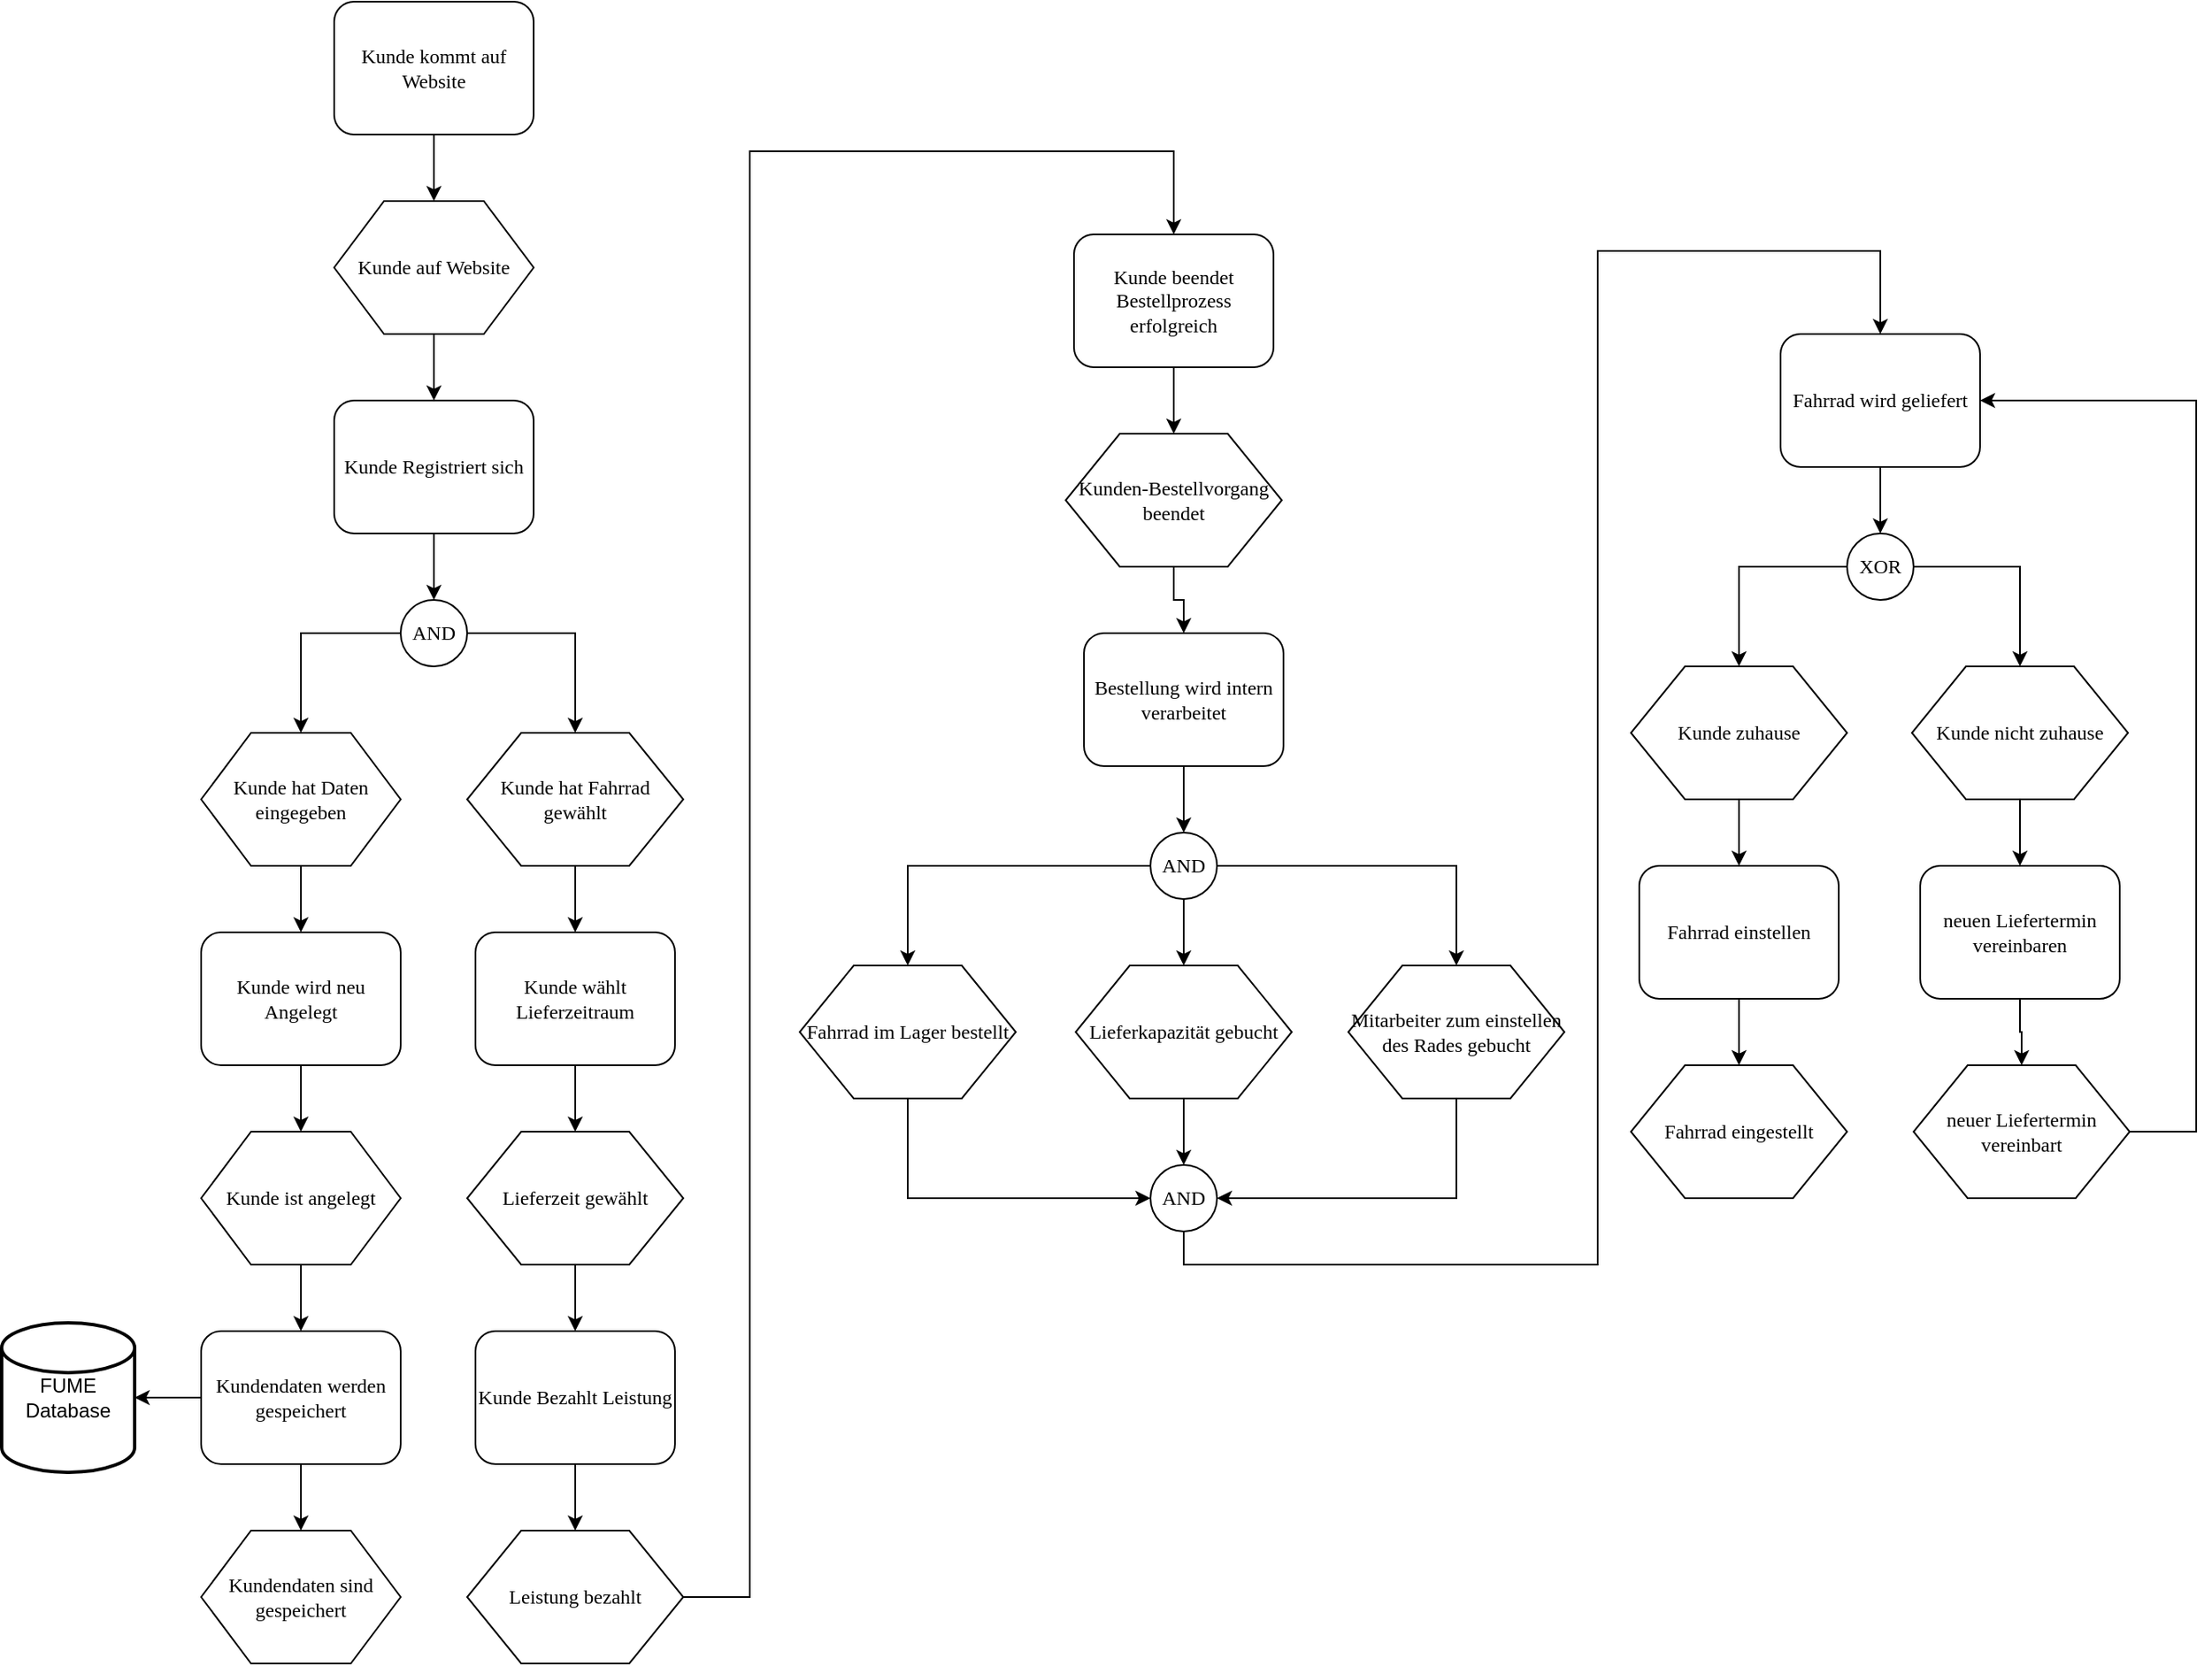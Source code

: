 <mxfile version="14.7.7" type="device"><diagram name="Page-1" id="8ce9d11a-91a2-4d17-14d8-a56ed91bf033"><mxGraphModel dx="2850" dy="1638" grid="1" gridSize="10" guides="1" tooltips="1" connect="1" arrows="1" fold="1" page="1" pageScale="1" pageWidth="1100" pageHeight="850" background="none" math="0" shadow="0"><root><mxCell id="0"/><mxCell id="1" parent="0"/><mxCell id="MAVKHZZSUv2UPUgu8lgN-68" style="edgeStyle=orthogonalEdgeStyle;rounded=0;orthogonalLoop=1;jettySize=auto;html=1;exitX=0;exitY=0.5;exitDx=0;exitDy=0;" edge="1" parent="1" source="17ea667e15c223fc-3" target="MAVKHZZSUv2UPUgu8lgN-9"><mxGeometry relative="1" as="geometry"/></mxCell><mxCell id="MAVKHZZSUv2UPUgu8lgN-69" style="edgeStyle=orthogonalEdgeStyle;rounded=0;orthogonalLoop=1;jettySize=auto;html=1;exitX=1;exitY=0.5;exitDx=0;exitDy=0;" edge="1" parent="1" source="17ea667e15c223fc-3" target="MAVKHZZSUv2UPUgu8lgN-10"><mxGeometry relative="1" as="geometry"/></mxCell><mxCell id="17ea667e15c223fc-3" value="AND" style="ellipse;whiteSpace=wrap;html=1;rounded=1;shadow=0;labelBackgroundColor=none;strokeWidth=1;fontFamily=Verdana;fontSize=12;align=center;" parent="1" vertex="1"><mxGeometry x="260" y="360" width="40" height="40" as="geometry"/></mxCell><mxCell id="MAVKHZZSUv2UPUgu8lgN-4" style="edgeStyle=orthogonalEdgeStyle;rounded=0;orthogonalLoop=1;jettySize=auto;html=1;" edge="1" parent="1" source="MAVKHZZSUv2UPUgu8lgN-1" target="MAVKHZZSUv2UPUgu8lgN-3"><mxGeometry relative="1" as="geometry"/></mxCell><mxCell id="MAVKHZZSUv2UPUgu8lgN-1" value="Kunde kommt auf Website" style="rounded=1;whiteSpace=wrap;html=1;shadow=0;labelBackgroundColor=none;strokeWidth=1;fontFamily=Verdana;fontSize=12;align=center;" vertex="1" parent="1"><mxGeometry x="220" width="120" height="80" as="geometry"/></mxCell><mxCell id="MAVKHZZSUv2UPUgu8lgN-6" style="edgeStyle=orthogonalEdgeStyle;rounded=0;orthogonalLoop=1;jettySize=auto;html=1;" edge="1" parent="1" source="MAVKHZZSUv2UPUgu8lgN-3" target="MAVKHZZSUv2UPUgu8lgN-5"><mxGeometry relative="1" as="geometry"/></mxCell><mxCell id="MAVKHZZSUv2UPUgu8lgN-3" value="Kunde auf Website" style="shape=hexagon;perimeter=hexagonPerimeter;whiteSpace=wrap;html=1;rounded=0;shadow=0;labelBackgroundColor=none;strokeWidth=1;fontFamily=Verdana;fontSize=12;align=center;" vertex="1" parent="1"><mxGeometry x="220" y="120" width="120" height="80" as="geometry"/></mxCell><mxCell id="MAVKHZZSUv2UPUgu8lgN-8" style="edgeStyle=orthogonalEdgeStyle;rounded=0;orthogonalLoop=1;jettySize=auto;html=1;" edge="1" parent="1" source="MAVKHZZSUv2UPUgu8lgN-5" target="17ea667e15c223fc-3"><mxGeometry relative="1" as="geometry"/></mxCell><mxCell id="MAVKHZZSUv2UPUgu8lgN-5" value="Kunde Registriert sich" style="rounded=1;whiteSpace=wrap;html=1;shadow=0;labelBackgroundColor=none;strokeWidth=1;fontFamily=Verdana;fontSize=12;align=center;" vertex="1" parent="1"><mxGeometry x="220" y="240" width="120" height="80" as="geometry"/></mxCell><mxCell id="MAVKHZZSUv2UPUgu8lgN-7" value="FUME Database" style="strokeWidth=2;html=1;shape=mxgraph.flowchart.database;whiteSpace=wrap;" vertex="1" parent="1"><mxGeometry x="20" y="795" width="80" height="90" as="geometry"/></mxCell><mxCell id="MAVKHZZSUv2UPUgu8lgN-15" style="edgeStyle=orthogonalEdgeStyle;rounded=0;orthogonalLoop=1;jettySize=auto;html=1;" edge="1" parent="1" source="MAVKHZZSUv2UPUgu8lgN-9" target="MAVKHZZSUv2UPUgu8lgN-14"><mxGeometry relative="1" as="geometry"/></mxCell><mxCell id="MAVKHZZSUv2UPUgu8lgN-9" value="Kunde hat Daten eingegeben" style="shape=hexagon;perimeter=hexagonPerimeter;whiteSpace=wrap;html=1;rounded=0;shadow=0;labelBackgroundColor=none;strokeWidth=1;fontFamily=Verdana;fontSize=12;align=center;" vertex="1" parent="1"><mxGeometry x="140" y="440" width="120" height="80" as="geometry"/></mxCell><mxCell id="MAVKHZZSUv2UPUgu8lgN-24" style="edgeStyle=orthogonalEdgeStyle;rounded=0;orthogonalLoop=1;jettySize=auto;html=1;" edge="1" parent="1" source="MAVKHZZSUv2UPUgu8lgN-10" target="MAVKHZZSUv2UPUgu8lgN-23"><mxGeometry relative="1" as="geometry"/></mxCell><mxCell id="MAVKHZZSUv2UPUgu8lgN-10" value="Kunde hat Fahrrad gewählt" style="shape=hexagon;perimeter=hexagonPerimeter;whiteSpace=wrap;html=1;rounded=0;shadow=0;labelBackgroundColor=none;strokeWidth=1;fontFamily=Verdana;fontSize=12;align=center;" vertex="1" parent="1"><mxGeometry x="300" y="440" width="130" height="80" as="geometry"/></mxCell><mxCell id="MAVKHZZSUv2UPUgu8lgN-17" style="edgeStyle=orthogonalEdgeStyle;rounded=0;orthogonalLoop=1;jettySize=auto;html=1;" edge="1" parent="1" source="MAVKHZZSUv2UPUgu8lgN-14" target="MAVKHZZSUv2UPUgu8lgN-16"><mxGeometry relative="1" as="geometry"/></mxCell><mxCell id="MAVKHZZSUv2UPUgu8lgN-14" value="Kunde wird neu Angelegt" style="rounded=1;whiteSpace=wrap;html=1;shadow=0;labelBackgroundColor=none;strokeWidth=1;fontFamily=Verdana;fontSize=12;align=center;" vertex="1" parent="1"><mxGeometry x="140" y="560" width="120" height="80" as="geometry"/></mxCell><mxCell id="MAVKHZZSUv2UPUgu8lgN-19" style="edgeStyle=orthogonalEdgeStyle;rounded=0;orthogonalLoop=1;jettySize=auto;html=1;" edge="1" parent="1" source="MAVKHZZSUv2UPUgu8lgN-16" target="MAVKHZZSUv2UPUgu8lgN-18"><mxGeometry relative="1" as="geometry"/></mxCell><mxCell id="MAVKHZZSUv2UPUgu8lgN-16" value="Kunde ist angelegt" style="shape=hexagon;perimeter=hexagonPerimeter;whiteSpace=wrap;html=1;rounded=0;shadow=0;labelBackgroundColor=none;strokeWidth=1;fontFamily=Verdana;fontSize=12;align=center;" vertex="1" parent="1"><mxGeometry x="140" y="680" width="120" height="80" as="geometry"/></mxCell><mxCell id="MAVKHZZSUv2UPUgu8lgN-20" style="edgeStyle=orthogonalEdgeStyle;rounded=0;orthogonalLoop=1;jettySize=auto;html=1;" edge="1" parent="1" source="MAVKHZZSUv2UPUgu8lgN-18" target="MAVKHZZSUv2UPUgu8lgN-7"><mxGeometry relative="1" as="geometry"/></mxCell><mxCell id="MAVKHZZSUv2UPUgu8lgN-22" style="edgeStyle=orthogonalEdgeStyle;rounded=0;orthogonalLoop=1;jettySize=auto;html=1;" edge="1" parent="1" source="MAVKHZZSUv2UPUgu8lgN-18" target="MAVKHZZSUv2UPUgu8lgN-21"><mxGeometry relative="1" as="geometry"/></mxCell><mxCell id="MAVKHZZSUv2UPUgu8lgN-18" value="Kundendaten werden gespeichert" style="rounded=1;whiteSpace=wrap;html=1;shadow=0;labelBackgroundColor=none;strokeWidth=1;fontFamily=Verdana;fontSize=12;align=center;" vertex="1" parent="1"><mxGeometry x="140" y="800" width="120" height="80" as="geometry"/></mxCell><mxCell id="MAVKHZZSUv2UPUgu8lgN-21" value="Kundendaten sind gespeichert" style="shape=hexagon;perimeter=hexagonPerimeter;whiteSpace=wrap;html=1;rounded=0;shadow=0;labelBackgroundColor=none;strokeWidth=1;fontFamily=Verdana;fontSize=12;align=center;" vertex="1" parent="1"><mxGeometry x="140" y="920" width="120" height="80" as="geometry"/></mxCell><mxCell id="MAVKHZZSUv2UPUgu8lgN-26" style="edgeStyle=orthogonalEdgeStyle;rounded=0;orthogonalLoop=1;jettySize=auto;html=1;" edge="1" parent="1" source="MAVKHZZSUv2UPUgu8lgN-23" target="MAVKHZZSUv2UPUgu8lgN-25"><mxGeometry relative="1" as="geometry"/></mxCell><mxCell id="MAVKHZZSUv2UPUgu8lgN-23" value="Kunde wählt Lieferzeitraum" style="rounded=1;whiteSpace=wrap;html=1;shadow=0;labelBackgroundColor=none;strokeWidth=1;fontFamily=Verdana;fontSize=12;align=center;" vertex="1" parent="1"><mxGeometry x="305" y="560" width="120" height="80" as="geometry"/></mxCell><mxCell id="MAVKHZZSUv2UPUgu8lgN-28" style="edgeStyle=orthogonalEdgeStyle;rounded=0;orthogonalLoop=1;jettySize=auto;html=1;" edge="1" parent="1" source="MAVKHZZSUv2UPUgu8lgN-25" target="MAVKHZZSUv2UPUgu8lgN-27"><mxGeometry relative="1" as="geometry"/></mxCell><mxCell id="MAVKHZZSUv2UPUgu8lgN-25" value="Lieferzeit gewählt" style="shape=hexagon;perimeter=hexagonPerimeter;whiteSpace=wrap;html=1;rounded=0;shadow=0;labelBackgroundColor=none;strokeWidth=1;fontFamily=Verdana;fontSize=12;align=center;" vertex="1" parent="1"><mxGeometry x="300" y="680" width="130" height="80" as="geometry"/></mxCell><mxCell id="MAVKHZZSUv2UPUgu8lgN-30" style="edgeStyle=orthogonalEdgeStyle;rounded=0;orthogonalLoop=1;jettySize=auto;html=1;" edge="1" parent="1" source="MAVKHZZSUv2UPUgu8lgN-27" target="MAVKHZZSUv2UPUgu8lgN-29"><mxGeometry relative="1" as="geometry"/></mxCell><mxCell id="MAVKHZZSUv2UPUgu8lgN-27" value="Kunde Bezahlt Leistung" style="rounded=1;whiteSpace=wrap;html=1;shadow=0;labelBackgroundColor=none;strokeWidth=1;fontFamily=Verdana;fontSize=12;align=center;" vertex="1" parent="1"><mxGeometry x="305" y="800" width="120" height="80" as="geometry"/></mxCell><mxCell id="MAVKHZZSUv2UPUgu8lgN-33" style="edgeStyle=orthogonalEdgeStyle;rounded=0;orthogonalLoop=1;jettySize=auto;html=1;" edge="1" parent="1" source="MAVKHZZSUv2UPUgu8lgN-29" target="MAVKHZZSUv2UPUgu8lgN-32"><mxGeometry relative="1" as="geometry"><Array as="points"><mxPoint x="470" y="960"/><mxPoint x="470" y="90"/><mxPoint x="725" y="90"/></Array></mxGeometry></mxCell><mxCell id="MAVKHZZSUv2UPUgu8lgN-29" value="Leistung bezahlt" style="shape=hexagon;perimeter=hexagonPerimeter;whiteSpace=wrap;html=1;rounded=0;shadow=0;labelBackgroundColor=none;strokeWidth=1;fontFamily=Verdana;fontSize=12;align=center;" vertex="1" parent="1"><mxGeometry x="300" y="920" width="130" height="80" as="geometry"/></mxCell><mxCell id="MAVKHZZSUv2UPUgu8lgN-35" style="edgeStyle=orthogonalEdgeStyle;rounded=0;orthogonalLoop=1;jettySize=auto;html=1;" edge="1" parent="1" source="MAVKHZZSUv2UPUgu8lgN-32" target="MAVKHZZSUv2UPUgu8lgN-34"><mxGeometry relative="1" as="geometry"/></mxCell><mxCell id="MAVKHZZSUv2UPUgu8lgN-32" value="Kunde beendet Bestellprozess erfolgreich" style="rounded=1;whiteSpace=wrap;html=1;shadow=0;labelBackgroundColor=none;strokeWidth=1;fontFamily=Verdana;fontSize=12;align=center;" vertex="1" parent="1"><mxGeometry x="665" y="140" width="120" height="80" as="geometry"/></mxCell><mxCell id="MAVKHZZSUv2UPUgu8lgN-37" style="edgeStyle=orthogonalEdgeStyle;rounded=0;orthogonalLoop=1;jettySize=auto;html=1;entryX=0.5;entryY=0;entryDx=0;entryDy=0;" edge="1" parent="1" source="MAVKHZZSUv2UPUgu8lgN-34" target="MAVKHZZSUv2UPUgu8lgN-36"><mxGeometry relative="1" as="geometry"/></mxCell><mxCell id="MAVKHZZSUv2UPUgu8lgN-34" value="Kunden-Bestellvorgang beendet" style="shape=hexagon;perimeter=hexagonPerimeter;whiteSpace=wrap;html=1;rounded=0;shadow=0;labelBackgroundColor=none;strokeWidth=1;fontFamily=Verdana;fontSize=12;align=center;" vertex="1" parent="1"><mxGeometry x="660" y="260" width="130" height="80" as="geometry"/></mxCell><mxCell id="MAVKHZZSUv2UPUgu8lgN-42" style="edgeStyle=orthogonalEdgeStyle;rounded=0;orthogonalLoop=1;jettySize=auto;html=1;" edge="1" parent="1" source="MAVKHZZSUv2UPUgu8lgN-36" target="MAVKHZZSUv2UPUgu8lgN-41"><mxGeometry relative="1" as="geometry"/></mxCell><mxCell id="MAVKHZZSUv2UPUgu8lgN-36" value="Bestellung wird intern verarbeitet" style="rounded=1;whiteSpace=wrap;html=1;shadow=0;labelBackgroundColor=none;strokeWidth=1;fontFamily=Verdana;fontSize=12;align=center;" vertex="1" parent="1"><mxGeometry x="671" y="380" width="120" height="80" as="geometry"/></mxCell><mxCell id="MAVKHZZSUv2UPUgu8lgN-49" style="edgeStyle=orthogonalEdgeStyle;rounded=0;orthogonalLoop=1;jettySize=auto;html=1;entryX=0;entryY=0.5;entryDx=0;entryDy=0;exitX=0.5;exitY=1;exitDx=0;exitDy=0;" edge="1" parent="1" source="MAVKHZZSUv2UPUgu8lgN-38" target="MAVKHZZSUv2UPUgu8lgN-48"><mxGeometry relative="1" as="geometry"/></mxCell><mxCell id="MAVKHZZSUv2UPUgu8lgN-38" value="Fahrrad im Lager bestellt" style="shape=hexagon;perimeter=hexagonPerimeter;whiteSpace=wrap;html=1;rounded=0;shadow=0;labelBackgroundColor=none;strokeWidth=1;fontFamily=Verdana;fontSize=12;align=center;" vertex="1" parent="1"><mxGeometry x="500" y="580" width="130" height="80" as="geometry"/></mxCell><mxCell id="MAVKHZZSUv2UPUgu8lgN-50" style="edgeStyle=orthogonalEdgeStyle;rounded=0;orthogonalLoop=1;jettySize=auto;html=1;" edge="1" parent="1" source="MAVKHZZSUv2UPUgu8lgN-39" target="MAVKHZZSUv2UPUgu8lgN-48"><mxGeometry relative="1" as="geometry"/></mxCell><mxCell id="MAVKHZZSUv2UPUgu8lgN-39" value="Lieferkapazität gebucht" style="shape=hexagon;perimeter=hexagonPerimeter;whiteSpace=wrap;html=1;rounded=0;shadow=0;labelBackgroundColor=none;strokeWidth=1;fontFamily=Verdana;fontSize=12;align=center;" vertex="1" parent="1"><mxGeometry x="666" y="580" width="130" height="80" as="geometry"/></mxCell><mxCell id="MAVKHZZSUv2UPUgu8lgN-51" style="edgeStyle=orthogonalEdgeStyle;rounded=0;orthogonalLoop=1;jettySize=auto;html=1;entryX=1;entryY=0.5;entryDx=0;entryDy=0;exitX=0.5;exitY=1;exitDx=0;exitDy=0;" edge="1" parent="1" source="MAVKHZZSUv2UPUgu8lgN-40" target="MAVKHZZSUv2UPUgu8lgN-48"><mxGeometry relative="1" as="geometry"/></mxCell><mxCell id="MAVKHZZSUv2UPUgu8lgN-40" value="Mitarbeiter zum einstellen des Rades gebucht" style="shape=hexagon;perimeter=hexagonPerimeter;whiteSpace=wrap;html=1;rounded=0;shadow=0;labelBackgroundColor=none;strokeWidth=1;fontFamily=Verdana;fontSize=12;align=center;" vertex="1" parent="1"><mxGeometry x="830" y="580" width="130" height="80" as="geometry"/></mxCell><mxCell id="MAVKHZZSUv2UPUgu8lgN-43" style="edgeStyle=orthogonalEdgeStyle;rounded=0;orthogonalLoop=1;jettySize=auto;html=1;" edge="1" parent="1" source="MAVKHZZSUv2UPUgu8lgN-41" target="MAVKHZZSUv2UPUgu8lgN-39"><mxGeometry relative="1" as="geometry"/></mxCell><mxCell id="MAVKHZZSUv2UPUgu8lgN-44" style="edgeStyle=orthogonalEdgeStyle;rounded=0;orthogonalLoop=1;jettySize=auto;html=1;" edge="1" parent="1" source="MAVKHZZSUv2UPUgu8lgN-41" target="MAVKHZZSUv2UPUgu8lgN-40"><mxGeometry relative="1" as="geometry"/></mxCell><mxCell id="MAVKHZZSUv2UPUgu8lgN-45" style="edgeStyle=orthogonalEdgeStyle;rounded=0;orthogonalLoop=1;jettySize=auto;html=1;" edge="1" parent="1" source="MAVKHZZSUv2UPUgu8lgN-41" target="MAVKHZZSUv2UPUgu8lgN-38"><mxGeometry relative="1" as="geometry"/></mxCell><mxCell id="MAVKHZZSUv2UPUgu8lgN-41" value="AND" style="ellipse;whiteSpace=wrap;html=1;rounded=1;shadow=0;labelBackgroundColor=none;strokeWidth=1;fontFamily=Verdana;fontSize=12;align=center;" vertex="1" parent="1"><mxGeometry x="711" y="500" width="40" height="40" as="geometry"/></mxCell><mxCell id="MAVKHZZSUv2UPUgu8lgN-54" style="edgeStyle=orthogonalEdgeStyle;rounded=0;orthogonalLoop=1;jettySize=auto;html=1;" edge="1" parent="1" source="MAVKHZZSUv2UPUgu8lgN-46" target="MAVKHZZSUv2UPUgu8lgN-53"><mxGeometry relative="1" as="geometry"/></mxCell><mxCell id="MAVKHZZSUv2UPUgu8lgN-46" value="Fahrrad wird geliefert" style="rounded=1;whiteSpace=wrap;html=1;shadow=0;labelBackgroundColor=none;strokeWidth=1;fontFamily=Verdana;fontSize=12;align=center;" vertex="1" parent="1"><mxGeometry x="1090" y="200" width="120" height="80" as="geometry"/></mxCell><mxCell id="MAVKHZZSUv2UPUgu8lgN-52" style="edgeStyle=orthogonalEdgeStyle;rounded=0;orthogonalLoop=1;jettySize=auto;html=1;" edge="1" parent="1" source="MAVKHZZSUv2UPUgu8lgN-48" target="MAVKHZZSUv2UPUgu8lgN-46"><mxGeometry relative="1" as="geometry"><Array as="points"><mxPoint x="731" y="760"/><mxPoint x="980" y="760"/><mxPoint x="980" y="150"/><mxPoint x="1150" y="150"/></Array></mxGeometry></mxCell><mxCell id="MAVKHZZSUv2UPUgu8lgN-48" value="AND" style="ellipse;whiteSpace=wrap;html=1;rounded=1;shadow=0;labelBackgroundColor=none;strokeWidth=1;fontFamily=Verdana;fontSize=12;align=center;" vertex="1" parent="1"><mxGeometry x="711" y="700" width="40" height="40" as="geometry"/></mxCell><mxCell id="MAVKHZZSUv2UPUgu8lgN-57" style="edgeStyle=orthogonalEdgeStyle;rounded=0;orthogonalLoop=1;jettySize=auto;html=1;entryX=0.5;entryY=0;entryDx=0;entryDy=0;exitX=1;exitY=0.5;exitDx=0;exitDy=0;" edge="1" parent="1" source="MAVKHZZSUv2UPUgu8lgN-53" target="MAVKHZZSUv2UPUgu8lgN-56"><mxGeometry relative="1" as="geometry"/></mxCell><mxCell id="MAVKHZZSUv2UPUgu8lgN-58" style="edgeStyle=orthogonalEdgeStyle;rounded=0;orthogonalLoop=1;jettySize=auto;html=1;entryX=0.5;entryY=0;entryDx=0;entryDy=0;exitX=0;exitY=0.5;exitDx=0;exitDy=0;" edge="1" parent="1" source="MAVKHZZSUv2UPUgu8lgN-53" target="MAVKHZZSUv2UPUgu8lgN-55"><mxGeometry relative="1" as="geometry"/></mxCell><mxCell id="MAVKHZZSUv2UPUgu8lgN-53" value="XOR" style="ellipse;whiteSpace=wrap;html=1;rounded=1;shadow=0;labelBackgroundColor=none;strokeWidth=1;fontFamily=Verdana;fontSize=12;align=center;" vertex="1" parent="1"><mxGeometry x="1130" y="320" width="40" height="40" as="geometry"/></mxCell><mxCell id="MAVKHZZSUv2UPUgu8lgN-65" style="edgeStyle=orthogonalEdgeStyle;rounded=0;orthogonalLoop=1;jettySize=auto;html=1;" edge="1" parent="1" source="MAVKHZZSUv2UPUgu8lgN-55" target="MAVKHZZSUv2UPUgu8lgN-64"><mxGeometry relative="1" as="geometry"/></mxCell><mxCell id="MAVKHZZSUv2UPUgu8lgN-55" value="Kunde zuhause" style="shape=hexagon;perimeter=hexagonPerimeter;whiteSpace=wrap;html=1;rounded=0;shadow=0;labelBackgroundColor=none;strokeWidth=1;fontFamily=Verdana;fontSize=12;align=center;" vertex="1" parent="1"><mxGeometry x="1000" y="400" width="130" height="80" as="geometry"/></mxCell><mxCell id="MAVKHZZSUv2UPUgu8lgN-60" style="edgeStyle=orthogonalEdgeStyle;rounded=0;orthogonalLoop=1;jettySize=auto;html=1;" edge="1" parent="1" source="MAVKHZZSUv2UPUgu8lgN-56" target="MAVKHZZSUv2UPUgu8lgN-59"><mxGeometry relative="1" as="geometry"/></mxCell><mxCell id="MAVKHZZSUv2UPUgu8lgN-56" value="Kunde nicht zuhause" style="shape=hexagon;perimeter=hexagonPerimeter;whiteSpace=wrap;html=1;rounded=0;shadow=0;labelBackgroundColor=none;strokeWidth=1;fontFamily=Verdana;fontSize=12;align=center;" vertex="1" parent="1"><mxGeometry x="1169" y="400" width="130" height="80" as="geometry"/></mxCell><mxCell id="MAVKHZZSUv2UPUgu8lgN-62" style="edgeStyle=orthogonalEdgeStyle;rounded=0;orthogonalLoop=1;jettySize=auto;html=1;entryX=0.5;entryY=0;entryDx=0;entryDy=0;" edge="1" parent="1" source="MAVKHZZSUv2UPUgu8lgN-59" target="MAVKHZZSUv2UPUgu8lgN-61"><mxGeometry relative="1" as="geometry"><mxPoint x="1234" y="640" as="targetPoint"/></mxGeometry></mxCell><mxCell id="MAVKHZZSUv2UPUgu8lgN-59" value="neuen Liefertermin vereinbaren" style="rounded=1;whiteSpace=wrap;html=1;shadow=0;labelBackgroundColor=none;strokeWidth=1;fontFamily=Verdana;fontSize=12;align=center;" vertex="1" parent="1"><mxGeometry x="1174" y="520" width="120" height="80" as="geometry"/></mxCell><mxCell id="MAVKHZZSUv2UPUgu8lgN-63" style="edgeStyle=orthogonalEdgeStyle;rounded=0;orthogonalLoop=1;jettySize=auto;html=1;entryX=1;entryY=0.5;entryDx=0;entryDy=0;exitX=1;exitY=0.5;exitDx=0;exitDy=0;" edge="1" parent="1" source="MAVKHZZSUv2UPUgu8lgN-61" target="MAVKHZZSUv2UPUgu8lgN-46"><mxGeometry relative="1" as="geometry"><mxPoint x="1299" y="680" as="sourcePoint"/><Array as="points"><mxPoint x="1340" y="680"/><mxPoint x="1340" y="240"/></Array></mxGeometry></mxCell><mxCell id="MAVKHZZSUv2UPUgu8lgN-61" value="neuer Liefertermin vereinbart" style="shape=hexagon;perimeter=hexagonPerimeter;whiteSpace=wrap;html=1;rounded=0;shadow=0;labelBackgroundColor=none;strokeWidth=1;fontFamily=Verdana;fontSize=12;align=center;" vertex="1" parent="1"><mxGeometry x="1170" y="640" width="130" height="80" as="geometry"/></mxCell><mxCell id="MAVKHZZSUv2UPUgu8lgN-67" style="edgeStyle=orthogonalEdgeStyle;rounded=0;orthogonalLoop=1;jettySize=auto;html=1;entryX=0.5;entryY=0;entryDx=0;entryDy=0;" edge="1" parent="1" source="MAVKHZZSUv2UPUgu8lgN-64" target="MAVKHZZSUv2UPUgu8lgN-66"><mxGeometry relative="1" as="geometry"><mxPoint x="1065" y="640" as="targetPoint"/></mxGeometry></mxCell><mxCell id="MAVKHZZSUv2UPUgu8lgN-64" value="Fahrrad einstellen" style="rounded=1;whiteSpace=wrap;html=1;shadow=0;labelBackgroundColor=none;strokeWidth=1;fontFamily=Verdana;fontSize=12;align=center;" vertex="1" parent="1"><mxGeometry x="1005" y="520" width="120" height="80" as="geometry"/></mxCell><mxCell id="MAVKHZZSUv2UPUgu8lgN-66" value="Fahrrad eingestellt" style="shape=hexagon;perimeter=hexagonPerimeter;whiteSpace=wrap;html=1;rounded=0;shadow=0;labelBackgroundColor=none;strokeWidth=1;fontFamily=Verdana;fontSize=12;align=center;" vertex="1" parent="1"><mxGeometry x="1000" y="640" width="130" height="80" as="geometry"/></mxCell></root></mxGraphModel></diagram></mxfile>